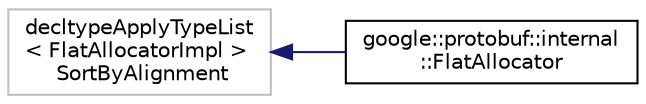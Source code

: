 digraph "类继承关系图"
{
 // LATEX_PDF_SIZE
  edge [fontname="Helvetica",fontsize="10",labelfontname="Helvetica",labelfontsize="10"];
  node [fontname="Helvetica",fontsize="10",shape=record];
  rankdir="LR";
  Node262 [label="decltypeApplyTypeList\l\< FlatAllocatorImpl \>\l SortByAlignment",height=0.2,width=0.4,color="grey75", fillcolor="white", style="filled",tooltip=" "];
  Node262 -> Node0 [dir="back",color="midnightblue",fontsize="10",style="solid",fontname="Helvetica"];
  Node0 [label="google::protobuf::internal\l::FlatAllocator",height=0.2,width=0.4,color="black", fillcolor="white", style="filled",URL="$classgoogle_1_1protobuf_1_1internal_1_1FlatAllocator.html",tooltip=" "];
}
